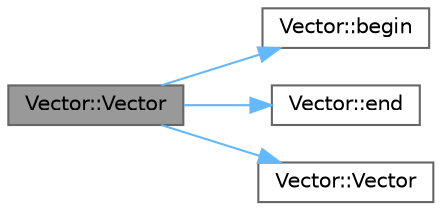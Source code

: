 digraph "Vector::Vector"
{
 // LATEX_PDF_SIZE
  bgcolor="transparent";
  edge [fontname=Helvetica,fontsize=10,labelfontname=Helvetica,labelfontsize=10];
  node [fontname=Helvetica,fontsize=10,shape=box,height=0.2,width=0.4];
  rankdir="LR";
  Node1 [id="Node000001",label="Vector::Vector",height=0.2,width=0.4,color="gray40", fillcolor="grey60", style="filled", fontcolor="black",tooltip=" "];
  Node1 -> Node2 [id="edge4_Node000001_Node000002",color="steelblue1",style="solid",tooltip=" "];
  Node2 [id="Node000002",label="Vector::begin",height=0.2,width=0.4,color="grey40", fillcolor="white", style="filled",URL="$class_vector.html#a43711ecf8c3dce2124d08126b9654aef",tooltip=" "];
  Node1 -> Node3 [id="edge5_Node000001_Node000003",color="steelblue1",style="solid",tooltip=" "];
  Node3 [id="Node000003",label="Vector::end",height=0.2,width=0.4,color="grey40", fillcolor="white", style="filled",URL="$class_vector.html#a4af825d34cd281738bfbb8345a198072",tooltip=" "];
  Node1 -> Node4 [id="edge6_Node000001_Node000004",color="steelblue1",style="solid",tooltip=" "];
  Node4 [id="Node000004",label="Vector::Vector",height=0.2,width=0.4,color="grey40", fillcolor="white", style="filled",URL="$class_vector.html#a40598c609d66e7f15c4498663d3d89cd",tooltip=" "];
}
